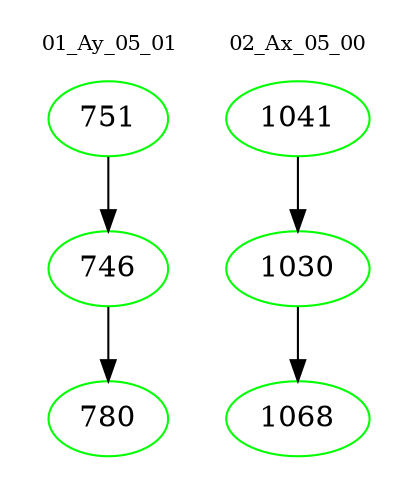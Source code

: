 digraph{
subgraph cluster_0 {
color = white
label = "01_Ay_05_01";
fontsize=10;
T0_751 [label="751", color="green"]
T0_751 -> T0_746 [color="black"]
T0_746 [label="746", color="green"]
T0_746 -> T0_780 [color="black"]
T0_780 [label="780", color="green"]
}
subgraph cluster_1 {
color = white
label = "02_Ax_05_00";
fontsize=10;
T1_1041 [label="1041", color="green"]
T1_1041 -> T1_1030 [color="black"]
T1_1030 [label="1030", color="green"]
T1_1030 -> T1_1068 [color="black"]
T1_1068 [label="1068", color="green"]
}
}
